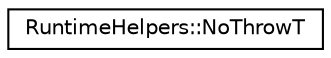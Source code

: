 digraph "Graphical Class Hierarchy"
{
  edge [fontname="Helvetica",fontsize="10",labelfontname="Helvetica",labelfontsize="10"];
  node [fontname="Helvetica",fontsize="10",shape=record];
  rankdir="LR";
  Node0 [label="RuntimeHelpers::NoThrowT",height=0.2,width=0.4,color="black", fillcolor="white", style="filled",URL="$struct_runtime_helpers_1_1_no_throw_t.html"];
}
